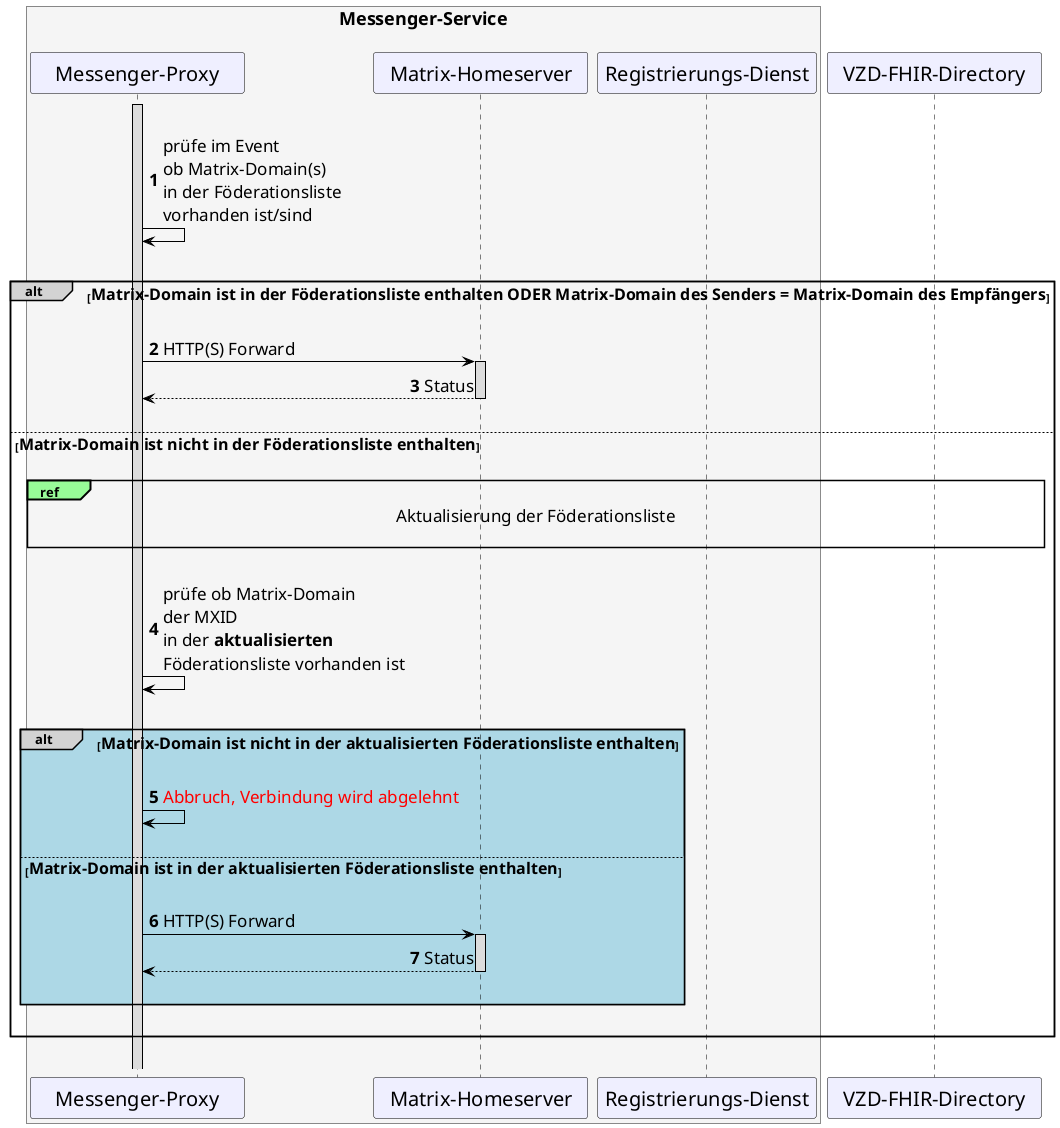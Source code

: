 /' 
# TI-Messenger 1.1
# TI-Messenger-Dienst
# UC - 10064
# Sequence Diagram
# Name: Föderationszugehörigkeit eines Messenger-Service prüfen
'/

@startuml
skinparam sequenceMessageAlign direction
skinparam minClassWidth 200
skinparam BoxPadding 1
skinparam sequenceReferenceHeaderBackgroundColor palegreen
scale max 2048 width

skinparam sequence {
ArrowColor black
ArrowFontSize 17
ActorBorderColor black
LifeLineBorderColor black
LifeLineBackgroundColor Gainsboro

ParticipantBorderColor Motivation
ParticipantBackgroundColor Motivation
ParticipantFontSize 20
ParticipantFontColor black
ParticipantBorderColor Black
ParticipantBackgroundColor MOTIVATION

}

autonumber

    box <size:18>Messenger-Service\n#WhiteSmoke
    participant MP as "Messenger-Proxy"
    participant MH as "Matrix-Homeserver"
    participant RD as "Registrierungs-Dienst"
    end box
    participant VZD as "VZD-FHIR-Directory"

|||
    Activate MP
  MP->MP: prüfe im Event\nob Matrix-Domain(s) \nin der Föderationsliste \nvorhanden ist/sind

|||
alt#LightGrey  <size:16>Matrix-Domain ist in der Föderationsliste enthalten ODER Matrix-Domain des Senders = Matrix-Domain des Empfängers</size>
    ||| 
    MP->MH: HTTP(S) Forward
      Activate MH
    MH-->MP: Status
      Deactivate MH
      'Deactivate MP
    ||| 


  else <size:16>Matrix-Domain ist nicht in der Föderationsliste enthalten</size> 
  |||  
  ref over MP, VZD: <size:17>Aktualisierung der Föderationsliste</size>\n 
  |||
  MP->MP: prüfe ob Matrix-Domain \nder MXID \nin der **aktualisierten** \nFöderationsliste vorhanden ist
  |||

    alt#LightGrey #LightBlue <size:16>Matrix-Domain ist nicht in der aktualisierten Föderationsliste enthalten</size>
      |||
      MP->MP: <font color=red>Abbruch, Verbindung wird abgelehnt</font>
      ||| 
      else <size:16>Matrix-Domain ist in der aktualisierten Föderationsliste enthalten</size>
      |||
         MP->MH: HTTP(S) Forward
          Activate MH
        MH-->MP: Status
          Deactivate MH
      |||
    end

  |||

end
|||
@enduml
